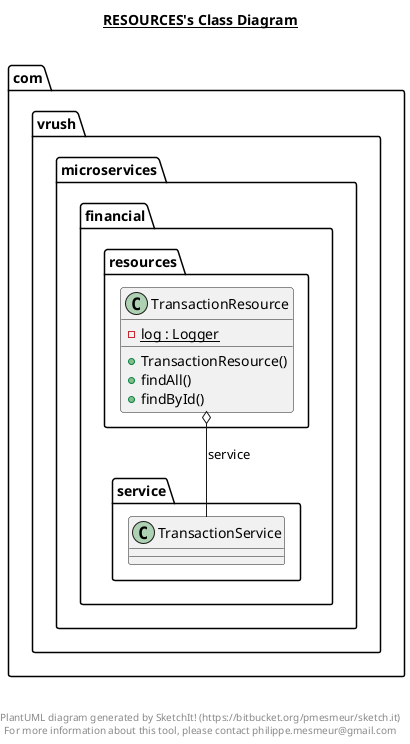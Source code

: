 @startuml

title __RESOURCES's Class Diagram__\n

  namespace com.vrush.microservices.financial {
    namespace resources {
      class com.vrush.microservices.financial.resources.TransactionResource {
          {static} - log : Logger
          + TransactionResource()
          + findAll()
          + findById()
      }
    }
  }
  

  com.vrush.microservices.financial.resources.TransactionResource o-- com.vrush.microservices.financial.service.TransactionService : service


right footer


PlantUML diagram generated by SketchIt! (https://bitbucket.org/pmesmeur/sketch.it)
For more information about this tool, please contact philippe.mesmeur@gmail.com
endfooter

@enduml
